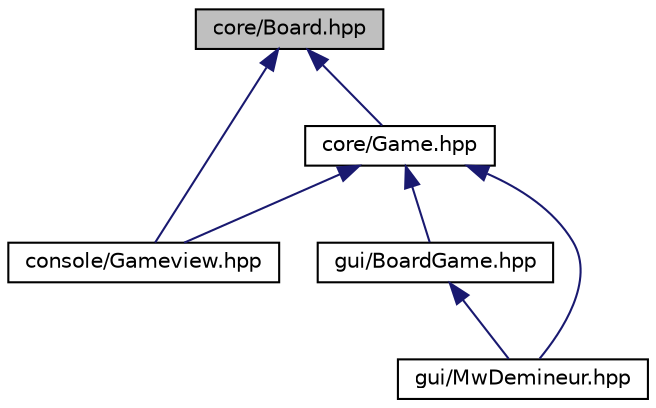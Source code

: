 digraph "core/Board.hpp"
{
  edge [fontname="Helvetica",fontsize="10",labelfontname="Helvetica",labelfontsize="10"];
  node [fontname="Helvetica",fontsize="10",shape=record];
  Node6 [label="core/Board.hpp",height=0.2,width=0.4,color="black", fillcolor="grey75", style="filled", fontcolor="black"];
  Node6 -> Node7 [dir="back",color="midnightblue",fontsize="10",style="solid",fontname="Helvetica"];
  Node7 [label="console/Gameview.hpp",height=0.2,width=0.4,color="black", fillcolor="white", style="filled",URL="$_gameview_8hpp_source.html"];
  Node6 -> Node8 [dir="back",color="midnightblue",fontsize="10",style="solid",fontname="Helvetica"];
  Node8 [label="core/Game.hpp",height=0.2,width=0.4,color="black", fillcolor="white", style="filled",URL="$_game_8hpp_source.html"];
  Node8 -> Node7 [dir="back",color="midnightblue",fontsize="10",style="solid",fontname="Helvetica"];
  Node8 -> Node9 [dir="back",color="midnightblue",fontsize="10",style="solid",fontname="Helvetica"];
  Node9 [label="gui/BoardGame.hpp",height=0.2,width=0.4,color="black", fillcolor="white", style="filled",URL="$_board_game_8hpp_source.html"];
  Node9 -> Node10 [dir="back",color="midnightblue",fontsize="10",style="solid",fontname="Helvetica"];
  Node10 [label="gui/MwDemineur.hpp",height=0.2,width=0.4,color="black", fillcolor="white", style="filled",URL="$_mw_demineur_8hpp_source.html"];
  Node8 -> Node10 [dir="back",color="midnightblue",fontsize="10",style="solid",fontname="Helvetica"];
}
